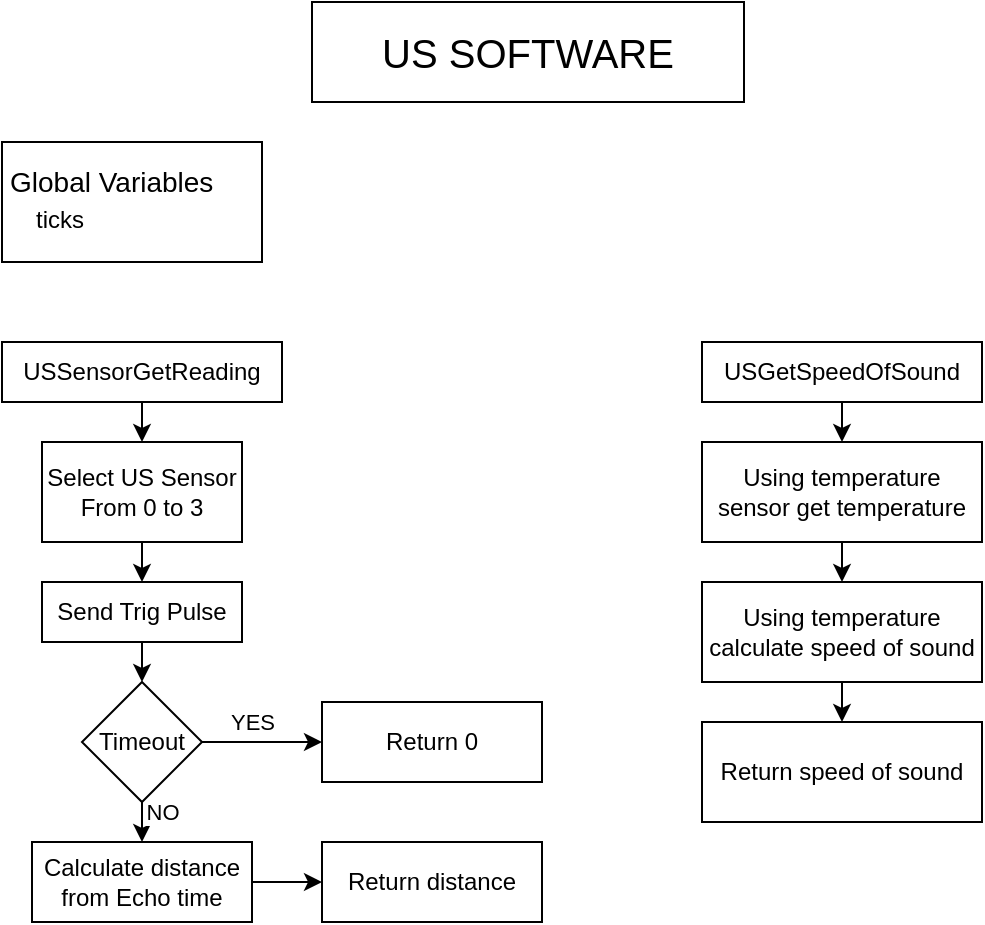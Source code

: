 <mxfile version="26.0.4">
  <diagram name="Page-1" id="ylDPdNrXPn1Qpc4dRx3r">
    <mxGraphModel dx="1147" dy="618" grid="1" gridSize="10" guides="1" tooltips="1" connect="1" arrows="1" fold="1" page="1" pageScale="1" pageWidth="827" pageHeight="583" math="0" shadow="0">
      <root>
        <mxCell id="0" />
        <mxCell id="1" parent="0" />
        <mxCell id="ndKudGg0fzIpXVuhii56-20" value="&lt;font style=&quot;font-size: 20px;&quot;&gt;US SOFTWARE&lt;/font&gt;" style="rounded=0;whiteSpace=wrap;html=1;" parent="1" vertex="1">
          <mxGeometry x="324" y="10" width="216" height="50" as="geometry" />
        </mxCell>
        <mxCell id="jVVl0sPdiUsV8J7GFoBU-2" style="edgeStyle=orthogonalEdgeStyle;rounded=0;orthogonalLoop=1;jettySize=auto;html=1;exitX=0.5;exitY=1;exitDx=0;exitDy=0;entryX=0.5;entryY=0;entryDx=0;entryDy=0;" edge="1" parent="1" source="ndKudGg0fzIpXVuhii56-1" target="jVVl0sPdiUsV8J7GFoBU-1">
          <mxGeometry relative="1" as="geometry" />
        </mxCell>
        <mxCell id="ndKudGg0fzIpXVuhii56-1" value="USSensorGetReading" style="rounded=0;whiteSpace=wrap;html=1;container=0;" parent="1" vertex="1">
          <mxGeometry x="169" y="180" width="140" height="30" as="geometry" />
        </mxCell>
        <mxCell id="jVVl0sPdiUsV8J7GFoBU-5" style="edgeStyle=orthogonalEdgeStyle;rounded=0;orthogonalLoop=1;jettySize=auto;html=1;exitX=0.5;exitY=1;exitDx=0;exitDy=0;entryX=0.5;entryY=0;entryDx=0;entryDy=0;" edge="1" parent="1" source="jVVl0sPdiUsV8J7GFoBU-1" target="jVVl0sPdiUsV8J7GFoBU-4">
          <mxGeometry relative="1" as="geometry" />
        </mxCell>
        <mxCell id="jVVl0sPdiUsV8J7GFoBU-1" value="Select US Sensor&lt;div&gt;From 0 to 3&lt;/div&gt;" style="rounded=0;whiteSpace=wrap;html=1;" vertex="1" parent="1">
          <mxGeometry x="189" y="230" width="100" height="50" as="geometry" />
        </mxCell>
        <mxCell id="jVVl0sPdiUsV8J7GFoBU-7" style="edgeStyle=orthogonalEdgeStyle;rounded=0;orthogonalLoop=1;jettySize=auto;html=1;exitX=0.5;exitY=1;exitDx=0;exitDy=0;entryX=0.5;entryY=0;entryDx=0;entryDy=0;" edge="1" parent="1" source="jVVl0sPdiUsV8J7GFoBU-4" target="jVVl0sPdiUsV8J7GFoBU-6">
          <mxGeometry relative="1" as="geometry" />
        </mxCell>
        <mxCell id="jVVl0sPdiUsV8J7GFoBU-4" value="Send Trig Pulse" style="rounded=0;whiteSpace=wrap;html=1;" vertex="1" parent="1">
          <mxGeometry x="189" y="300" width="100" height="30" as="geometry" />
        </mxCell>
        <mxCell id="jVVl0sPdiUsV8J7GFoBU-9" style="edgeStyle=orthogonalEdgeStyle;rounded=0;orthogonalLoop=1;jettySize=auto;html=1;exitX=0.5;exitY=1;exitDx=0;exitDy=0;entryX=0.5;entryY=0;entryDx=0;entryDy=0;" edge="1" parent="1" source="jVVl0sPdiUsV8J7GFoBU-6" target="jVVl0sPdiUsV8J7GFoBU-8">
          <mxGeometry relative="1" as="geometry" />
        </mxCell>
        <mxCell id="jVVl0sPdiUsV8J7GFoBU-11" value="NO" style="edgeLabel;html=1;align=center;verticalAlign=middle;resizable=0;points=[];" vertex="1" connectable="0" parent="jVVl0sPdiUsV8J7GFoBU-9">
          <mxGeometry x="0.041" y="-2" relative="1" as="geometry">
            <mxPoint x="12" y="-6" as="offset" />
          </mxGeometry>
        </mxCell>
        <mxCell id="jVVl0sPdiUsV8J7GFoBU-17" style="edgeStyle=orthogonalEdgeStyle;rounded=0;orthogonalLoop=1;jettySize=auto;html=1;exitX=1;exitY=0.5;exitDx=0;exitDy=0;entryX=0;entryY=0.5;entryDx=0;entryDy=0;" edge="1" parent="1" source="jVVl0sPdiUsV8J7GFoBU-6" target="jVVl0sPdiUsV8J7GFoBU-16">
          <mxGeometry relative="1" as="geometry" />
        </mxCell>
        <mxCell id="jVVl0sPdiUsV8J7GFoBU-18" value="YES" style="edgeLabel;html=1;align=center;verticalAlign=middle;resizable=0;points=[];" vertex="1" connectable="0" parent="jVVl0sPdiUsV8J7GFoBU-17">
          <mxGeometry x="0.021" y="-1" relative="1" as="geometry">
            <mxPoint x="-6" y="-11" as="offset" />
          </mxGeometry>
        </mxCell>
        <mxCell id="jVVl0sPdiUsV8J7GFoBU-6" value="Timeout" style="rhombus;whiteSpace=wrap;html=1;" vertex="1" parent="1">
          <mxGeometry x="209" y="350" width="60" height="60" as="geometry" />
        </mxCell>
        <mxCell id="jVVl0sPdiUsV8J7GFoBU-15" style="edgeStyle=orthogonalEdgeStyle;rounded=0;orthogonalLoop=1;jettySize=auto;html=1;exitX=1;exitY=0.5;exitDx=0;exitDy=0;entryX=0;entryY=0.5;entryDx=0;entryDy=0;" edge="1" parent="1" source="jVVl0sPdiUsV8J7GFoBU-8" target="jVVl0sPdiUsV8J7GFoBU-13">
          <mxGeometry relative="1" as="geometry" />
        </mxCell>
        <mxCell id="jVVl0sPdiUsV8J7GFoBU-8" value="Calculate distance from Echo time" style="rounded=0;whiteSpace=wrap;html=1;" vertex="1" parent="1">
          <mxGeometry x="184" y="430" width="110" height="40" as="geometry" />
        </mxCell>
        <mxCell id="jVVl0sPdiUsV8J7GFoBU-13" value="Return distance" style="rounded=0;whiteSpace=wrap;html=1;" vertex="1" parent="1">
          <mxGeometry x="329" y="430" width="110" height="40" as="geometry" />
        </mxCell>
        <mxCell id="jVVl0sPdiUsV8J7GFoBU-16" value="Return 0" style="rounded=0;whiteSpace=wrap;html=1;" vertex="1" parent="1">
          <mxGeometry x="329" y="360" width="110" height="40" as="geometry" />
        </mxCell>
        <mxCell id="jVVl0sPdiUsV8J7GFoBU-21" style="edgeStyle=orthogonalEdgeStyle;rounded=0;orthogonalLoop=1;jettySize=auto;html=1;exitX=0.5;exitY=1;exitDx=0;exitDy=0;entryX=0.5;entryY=0;entryDx=0;entryDy=0;" edge="1" parent="1" source="jVVl0sPdiUsV8J7GFoBU-19" target="jVVl0sPdiUsV8J7GFoBU-20">
          <mxGeometry relative="1" as="geometry" />
        </mxCell>
        <mxCell id="jVVl0sPdiUsV8J7GFoBU-19" value="USGetSpeedOfSound" style="rounded=0;whiteSpace=wrap;html=1;container=0;" vertex="1" parent="1">
          <mxGeometry x="519" y="180" width="140" height="30" as="geometry" />
        </mxCell>
        <mxCell id="jVVl0sPdiUsV8J7GFoBU-23" style="edgeStyle=orthogonalEdgeStyle;rounded=0;orthogonalLoop=1;jettySize=auto;html=1;exitX=0.5;exitY=1;exitDx=0;exitDy=0;entryX=0.5;entryY=0;entryDx=0;entryDy=0;" edge="1" parent="1" source="jVVl0sPdiUsV8J7GFoBU-20" target="jVVl0sPdiUsV8J7GFoBU-22">
          <mxGeometry relative="1" as="geometry" />
        </mxCell>
        <mxCell id="jVVl0sPdiUsV8J7GFoBU-20" value="Using temperature sensor get temperature" style="rounded=0;whiteSpace=wrap;html=1;" vertex="1" parent="1">
          <mxGeometry x="519" y="230" width="140" height="50" as="geometry" />
        </mxCell>
        <mxCell id="jVVl0sPdiUsV8J7GFoBU-25" style="edgeStyle=orthogonalEdgeStyle;rounded=0;orthogonalLoop=1;jettySize=auto;html=1;exitX=0.5;exitY=1;exitDx=0;exitDy=0;entryX=0.5;entryY=0;entryDx=0;entryDy=0;" edge="1" parent="1" source="jVVl0sPdiUsV8J7GFoBU-22" target="jVVl0sPdiUsV8J7GFoBU-24">
          <mxGeometry relative="1" as="geometry" />
        </mxCell>
        <mxCell id="jVVl0sPdiUsV8J7GFoBU-22" value="Using temperature calculate speed of sound" style="rounded=0;whiteSpace=wrap;html=1;" vertex="1" parent="1">
          <mxGeometry x="519" y="300" width="140" height="50" as="geometry" />
        </mxCell>
        <mxCell id="jVVl0sPdiUsV8J7GFoBU-24" value="Return speed of sound" style="rounded=0;whiteSpace=wrap;html=1;" vertex="1" parent="1">
          <mxGeometry x="519" y="370" width="140" height="50" as="geometry" />
        </mxCell>
        <mxCell id="jVVl0sPdiUsV8J7GFoBU-27" value="" style="group" vertex="1" connectable="0" parent="1">
          <mxGeometry x="169" y="80" width="131" height="60" as="geometry" />
        </mxCell>
        <mxCell id="ndKudGg0fzIpXVuhii56-7" value="" style="rounded=0;whiteSpace=wrap;html=1;" parent="jVVl0sPdiUsV8J7GFoBU-27" vertex="1">
          <mxGeometry width="130" height="60" as="geometry" />
        </mxCell>
        <mxCell id="ndKudGg0fzIpXVuhii56-3" value="&lt;font style=&quot;font-size: 14px;&quot;&gt;Global Variables&lt;/font&gt;" style="text;html=1;align=left;verticalAlign=middle;whiteSpace=wrap;rounded=0;" parent="jVVl0sPdiUsV8J7GFoBU-27" vertex="1">
          <mxGeometry x="2.321" width="116.071" height="39.996" as="geometry" />
        </mxCell>
        <mxCell id="ndKudGg0fzIpXVuhii56-8" value="ticks" style="text;html=1;align=left;verticalAlign=middle;whiteSpace=wrap;rounded=0;" parent="jVVl0sPdiUsV8J7GFoBU-27" vertex="1">
          <mxGeometry x="14.93" y="28.33" width="116.07" height="21.67" as="geometry" />
        </mxCell>
      </root>
    </mxGraphModel>
  </diagram>
</mxfile>
